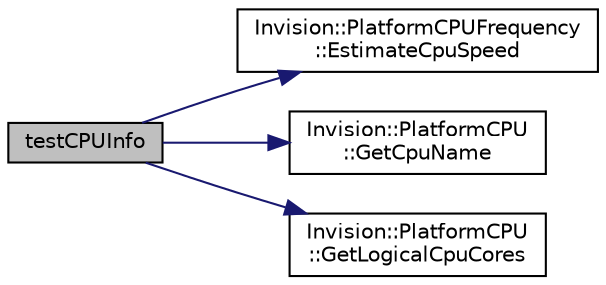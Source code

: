 digraph "testCPUInfo"
{
 // LATEX_PDF_SIZE
  edge [fontname="Helvetica",fontsize="10",labelfontname="Helvetica",labelfontsize="10"];
  node [fontname="Helvetica",fontsize="10",shape=record];
  rankdir="LR";
  Node1 [label="testCPUInfo",height=0.2,width=0.4,color="black", fillcolor="grey75", style="filled", fontcolor="black",tooltip=" "];
  Node1 -> Node2 [color="midnightblue",fontsize="10",style="solid",fontname="Helvetica"];
  Node2 [label="Invision::PlatformCPUFrequency\l::EstimateCpuSpeed",height=0.2,width=0.4,color="black", fillcolor="white", style="filled",URL="$class_invision_1_1_platform_c_p_u_frequency.html#a0274358ed29f0ffd11db6a7a2bea5d03",tooltip=" "];
  Node1 -> Node3 [color="midnightblue",fontsize="10",style="solid",fontname="Helvetica"];
  Node3 [label="Invision::PlatformCPU\l::GetCpuName",height=0.2,width=0.4,color="black", fillcolor="white", style="filled",URL="$class_invision_1_1_platform_c_p_u.html#a407ecce1b1da49e9434000c58c84cbe4",tooltip=" "];
  Node1 -> Node4 [color="midnightblue",fontsize="10",style="solid",fontname="Helvetica"];
  Node4 [label="Invision::PlatformCPU\l::GetLogicalCpuCores",height=0.2,width=0.4,color="black", fillcolor="white", style="filled",URL="$class_invision_1_1_platform_c_p_u.html#a796c9e18ccaee4bb8546c5614155e2c0",tooltip=" "];
}
